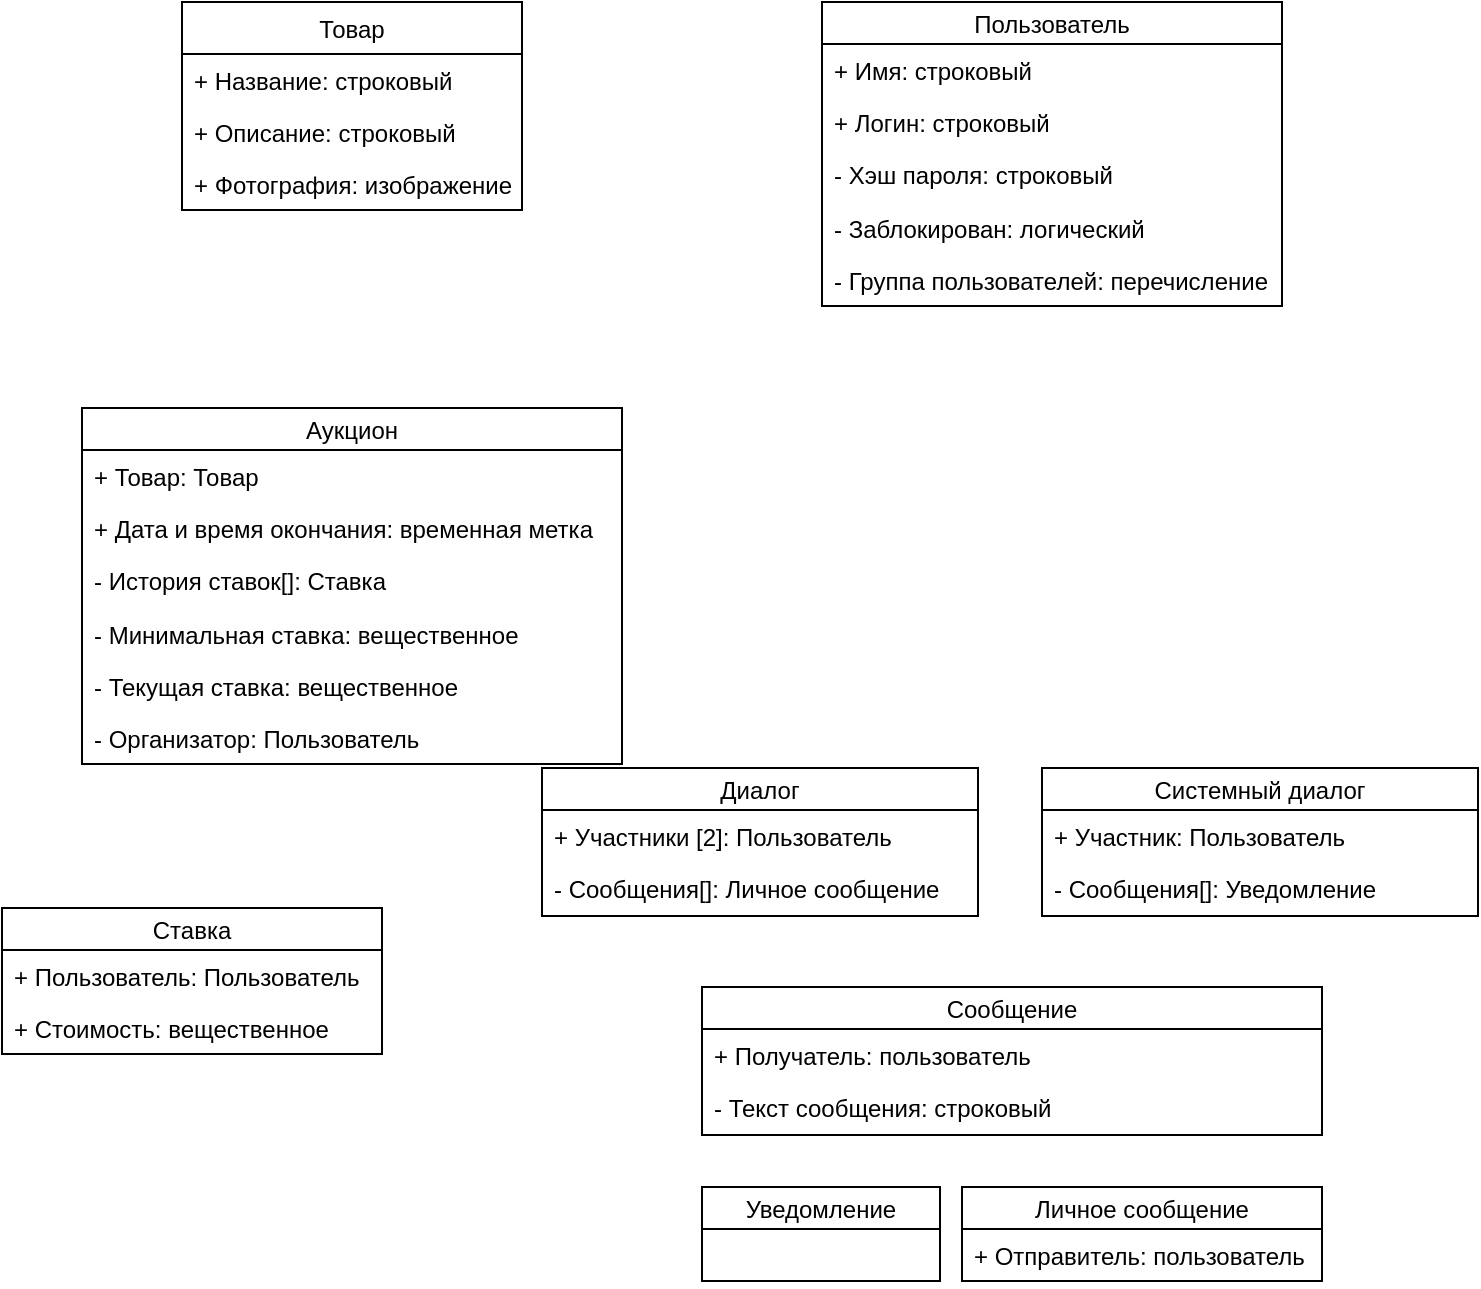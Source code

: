 <mxfile version="10.7.3" type="github"><diagram id="AQ5QFmaultQMSnMsMqJi" name="Page-1"><mxGraphModel dx="1169" dy="982" grid="1" gridSize="10" guides="1" tooltips="1" connect="1" arrows="1" fold="1" page="1" pageScale="1" pageWidth="827" pageHeight="1169" math="0" shadow="0"><root><mxCell id="0"/><mxCell id="1" parent="0"/><mxCell id="TbKP556X_Xz2wsDatqSE-1" value="Товар" style="swimlane;fontStyle=0;childLayout=stackLayout;horizontal=1;startSize=26;fillColor=none;horizontalStack=0;resizeParent=1;resizeParentMax=0;resizeLast=0;collapsible=1;marginBottom=0;" vertex="1" parent="1"><mxGeometry x="100" y="227" width="170" height="104" as="geometry"><mxRectangle x="160" y="330" width="90" height="26" as="alternateBounds"/></mxGeometry></mxCell><mxCell id="TbKP556X_Xz2wsDatqSE-2" value="+ Название: строковый" style="text;strokeColor=none;fillColor=none;align=left;verticalAlign=top;spacingLeft=4;spacingRight=4;overflow=hidden;rotatable=0;points=[[0,0.5],[1,0.5]];portConstraint=eastwest;" vertex="1" parent="TbKP556X_Xz2wsDatqSE-1"><mxGeometry y="26" width="170" height="26" as="geometry"/></mxCell><mxCell id="TbKP556X_Xz2wsDatqSE-3" value="+ Описание: строковый" style="text;strokeColor=none;fillColor=none;align=left;verticalAlign=top;spacingLeft=4;spacingRight=4;overflow=hidden;rotatable=0;points=[[0,0.5],[1,0.5]];portConstraint=eastwest;" vertex="1" parent="TbKP556X_Xz2wsDatqSE-1"><mxGeometry y="52" width="170" height="26" as="geometry"/></mxCell><mxCell id="TbKP556X_Xz2wsDatqSE-4" value="+ Фотография: изображение" style="text;strokeColor=none;fillColor=none;align=left;verticalAlign=top;spacingLeft=4;spacingRight=4;overflow=hidden;rotatable=0;points=[[0,0.5],[1,0.5]];portConstraint=eastwest;" vertex="1" parent="TbKP556X_Xz2wsDatqSE-1"><mxGeometry y="78" width="170" height="26" as="geometry"/></mxCell><mxCell id="TbKP556X_Xz2wsDatqSE-5" value="Пользователь" style="swimlane;fontStyle=0;childLayout=stackLayout;horizontal=1;startSize=21;fillColor=none;horizontalStack=0;resizeParent=1;resizeParentMax=0;resizeLast=0;collapsible=1;marginBottom=0;" vertex="1" parent="1"><mxGeometry x="420" y="227" width="230" height="152" as="geometry"><mxRectangle x="160" y="330" width="90" height="26" as="alternateBounds"/></mxGeometry></mxCell><mxCell id="TbKP556X_Xz2wsDatqSE-6" value="+ Имя: строковый" style="text;strokeColor=none;fillColor=none;align=left;verticalAlign=top;spacingLeft=4;spacingRight=4;overflow=hidden;rotatable=0;points=[[0,0.5],[1,0.5]];portConstraint=eastwest;" vertex="1" parent="TbKP556X_Xz2wsDatqSE-5"><mxGeometry y="21" width="230" height="26" as="geometry"/></mxCell><mxCell id="TbKP556X_Xz2wsDatqSE-7" value="+ Логин: строковый" style="text;strokeColor=none;fillColor=none;align=left;verticalAlign=top;spacingLeft=4;spacingRight=4;overflow=hidden;rotatable=0;points=[[0,0.5],[1,0.5]];portConstraint=eastwest;" vertex="1" parent="TbKP556X_Xz2wsDatqSE-5"><mxGeometry y="47" width="230" height="26" as="geometry"/></mxCell><mxCell id="TbKP556X_Xz2wsDatqSE-8" value="- Хэш пароля: строковый" style="text;strokeColor=none;fillColor=none;align=left;verticalAlign=top;spacingLeft=4;spacingRight=4;overflow=hidden;rotatable=0;points=[[0,0.5],[1,0.5]];portConstraint=eastwest;" vertex="1" parent="TbKP556X_Xz2wsDatqSE-5"><mxGeometry y="73" width="230" height="27" as="geometry"/></mxCell><mxCell id="TbKP556X_Xz2wsDatqSE-10" value="- Заблокирован: логический" style="text;strokeColor=none;fillColor=none;align=left;verticalAlign=top;spacingLeft=4;spacingRight=4;overflow=hidden;rotatable=0;points=[[0,0.5],[1,0.5]];portConstraint=eastwest;" vertex="1" parent="TbKP556X_Xz2wsDatqSE-5"><mxGeometry y="100" width="230" height="26" as="geometry"/></mxCell><mxCell id="TbKP556X_Xz2wsDatqSE-11" value="- Группа пользователей: перечисление" style="text;strokeColor=none;fillColor=none;align=left;verticalAlign=top;spacingLeft=4;spacingRight=4;overflow=hidden;rotatable=0;points=[[0,0.5],[1,0.5]];portConstraint=eastwest;" vertex="1" parent="TbKP556X_Xz2wsDatqSE-5"><mxGeometry y="126" width="230" height="26" as="geometry"/></mxCell><mxCell id="TbKP556X_Xz2wsDatqSE-12" value="Личное сообщение" style="swimlane;fontStyle=0;childLayout=stackLayout;horizontal=1;startSize=21;fillColor=none;horizontalStack=0;resizeParent=1;resizeParentMax=0;resizeLast=0;collapsible=1;marginBottom=0;" vertex="1" parent="1"><mxGeometry x="490" y="819.5" width="180" height="47" as="geometry"><mxRectangle x="160" y="330" width="90" height="26" as="alternateBounds"/></mxGeometry></mxCell><mxCell id="TbKP556X_Xz2wsDatqSE-13" value="+ Отправитель: пользователь" style="text;strokeColor=none;fillColor=none;align=left;verticalAlign=top;spacingLeft=4;spacingRight=4;overflow=hidden;rotatable=0;points=[[0,0.5],[1,0.5]];portConstraint=eastwest;" vertex="1" parent="TbKP556X_Xz2wsDatqSE-12"><mxGeometry y="21" width="180" height="26" as="geometry"/></mxCell><mxCell id="TbKP556X_Xz2wsDatqSE-18" value="Сообщение" style="swimlane;fontStyle=0;childLayout=stackLayout;horizontal=1;startSize=21;fillColor=none;horizontalStack=0;resizeParent=1;resizeParentMax=0;resizeLast=0;collapsible=1;marginBottom=0;" vertex="1" parent="1"><mxGeometry x="360" y="719.5" width="310" height="74" as="geometry"><mxRectangle x="160" y="330" width="90" height="26" as="alternateBounds"/></mxGeometry></mxCell><mxCell id="TbKP556X_Xz2wsDatqSE-20" value="+ Получатель: пользователь" style="text;strokeColor=none;fillColor=none;align=left;verticalAlign=top;spacingLeft=4;spacingRight=4;overflow=hidden;rotatable=0;points=[[0,0.5],[1,0.5]];portConstraint=eastwest;" vertex="1" parent="TbKP556X_Xz2wsDatqSE-18"><mxGeometry y="21" width="310" height="26" as="geometry"/></mxCell><mxCell id="TbKP556X_Xz2wsDatqSE-21" value="- Текст сообщения: строковый" style="text;strokeColor=none;fillColor=none;align=left;verticalAlign=top;spacingLeft=4;spacingRight=4;overflow=hidden;rotatable=0;points=[[0,0.5],[1,0.5]];portConstraint=eastwest;" vertex="1" parent="TbKP556X_Xz2wsDatqSE-18"><mxGeometry y="47" width="310" height="27" as="geometry"/></mxCell><mxCell id="TbKP556X_Xz2wsDatqSE-22" value="Уведомление" style="swimlane;fontStyle=0;childLayout=stackLayout;horizontal=1;startSize=21;fillColor=none;horizontalStack=0;resizeParent=1;resizeParentMax=0;resizeLast=0;collapsible=1;marginBottom=0;" vertex="1" parent="1"><mxGeometry x="360" y="819.5" width="119" height="47" as="geometry"><mxRectangle x="160" y="330" width="90" height="26" as="alternateBounds"/></mxGeometry></mxCell><mxCell id="TbKP556X_Xz2wsDatqSE-27" value="Диалог" style="swimlane;fontStyle=0;childLayout=stackLayout;horizontal=1;startSize=21;fillColor=none;horizontalStack=0;resizeParent=1;resizeParentMax=0;resizeLast=0;collapsible=1;marginBottom=0;" vertex="1" parent="1"><mxGeometry x="280" y="610" width="218" height="74" as="geometry"><mxRectangle x="160" y="330" width="90" height="26" as="alternateBounds"/></mxGeometry></mxCell><mxCell id="TbKP556X_Xz2wsDatqSE-28" value="+ Участники [2]: Пользователь" style="text;strokeColor=none;fillColor=none;align=left;verticalAlign=top;spacingLeft=4;spacingRight=4;overflow=hidden;rotatable=0;points=[[0,0.5],[1,0.5]];portConstraint=eastwest;" vertex="1" parent="TbKP556X_Xz2wsDatqSE-27"><mxGeometry y="21" width="218" height="26" as="geometry"/></mxCell><mxCell id="TbKP556X_Xz2wsDatqSE-29" value="- Сообщения[]: Личное сообщение" style="text;strokeColor=none;fillColor=none;align=left;verticalAlign=top;spacingLeft=4;spacingRight=4;overflow=hidden;rotatable=0;points=[[0,0.5],[1,0.5]];portConstraint=eastwest;" vertex="1" parent="TbKP556X_Xz2wsDatqSE-27"><mxGeometry y="47" width="218" height="27" as="geometry"/></mxCell><mxCell id="TbKP556X_Xz2wsDatqSE-30" value="Системный диалог" style="swimlane;fontStyle=0;childLayout=stackLayout;horizontal=1;startSize=21;fillColor=none;horizontalStack=0;resizeParent=1;resizeParentMax=0;resizeLast=0;collapsible=1;marginBottom=0;" vertex="1" parent="1"><mxGeometry x="530" y="610" width="218" height="74" as="geometry"><mxRectangle x="160" y="330" width="90" height="26" as="alternateBounds"/></mxGeometry></mxCell><mxCell id="TbKP556X_Xz2wsDatqSE-31" value="+ Участник: Пользователь" style="text;strokeColor=none;fillColor=none;align=left;verticalAlign=top;spacingLeft=4;spacingRight=4;overflow=hidden;rotatable=0;points=[[0,0.5],[1,0.5]];portConstraint=eastwest;" vertex="1" parent="TbKP556X_Xz2wsDatqSE-30"><mxGeometry y="21" width="218" height="26" as="geometry"/></mxCell><mxCell id="TbKP556X_Xz2wsDatqSE-32" value="- Сообщения[]: Уведомление" style="text;strokeColor=none;fillColor=none;align=left;verticalAlign=top;spacingLeft=4;spacingRight=4;overflow=hidden;rotatable=0;points=[[0,0.5],[1,0.5]];portConstraint=eastwest;" vertex="1" parent="TbKP556X_Xz2wsDatqSE-30"><mxGeometry y="47" width="218" height="27" as="geometry"/></mxCell><mxCell id="TbKP556X_Xz2wsDatqSE-33" value="Аукцион" style="swimlane;fontStyle=0;childLayout=stackLayout;horizontal=1;startSize=21;fillColor=none;horizontalStack=0;resizeParent=1;resizeParentMax=0;resizeLast=0;collapsible=1;marginBottom=0;" vertex="1" parent="1"><mxGeometry x="50" y="430" width="270" height="178" as="geometry"><mxRectangle x="160" y="330" width="90" height="26" as="alternateBounds"/></mxGeometry></mxCell><mxCell id="TbKP556X_Xz2wsDatqSE-34" value="+ Товар: Товар" style="text;strokeColor=none;fillColor=none;align=left;verticalAlign=top;spacingLeft=4;spacingRight=4;overflow=hidden;rotatable=0;points=[[0,0.5],[1,0.5]];portConstraint=eastwest;" vertex="1" parent="TbKP556X_Xz2wsDatqSE-33"><mxGeometry y="21" width="270" height="26" as="geometry"/></mxCell><mxCell id="TbKP556X_Xz2wsDatqSE-35" value="+ Дата и время окончания: временная метка" style="text;strokeColor=none;fillColor=none;align=left;verticalAlign=top;spacingLeft=4;spacingRight=4;overflow=hidden;rotatable=0;points=[[0,0.5],[1,0.5]];portConstraint=eastwest;" vertex="1" parent="TbKP556X_Xz2wsDatqSE-33"><mxGeometry y="47" width="270" height="26" as="geometry"/></mxCell><mxCell id="TbKP556X_Xz2wsDatqSE-36" value="- История ставок[]: Ставка" style="text;strokeColor=none;fillColor=none;align=left;verticalAlign=top;spacingLeft=4;spacingRight=4;overflow=hidden;rotatable=0;points=[[0,0.5],[1,0.5]];portConstraint=eastwest;" vertex="1" parent="TbKP556X_Xz2wsDatqSE-33"><mxGeometry y="73" width="270" height="27" as="geometry"/></mxCell><mxCell id="TbKP556X_Xz2wsDatqSE-37" value="- Минимальная ставка: вещественное" style="text;strokeColor=none;fillColor=none;align=left;verticalAlign=top;spacingLeft=4;spacingRight=4;overflow=hidden;rotatable=0;points=[[0,0.5],[1,0.5]];portConstraint=eastwest;" vertex="1" parent="TbKP556X_Xz2wsDatqSE-33"><mxGeometry y="100" width="270" height="26" as="geometry"/></mxCell><mxCell id="TbKP556X_Xz2wsDatqSE-48" value="- Текущая ставка: вещественное" style="text;strokeColor=none;fillColor=none;align=left;verticalAlign=top;spacingLeft=4;spacingRight=4;overflow=hidden;rotatable=0;points=[[0,0.5],[1,0.5]];portConstraint=eastwest;" vertex="1" parent="TbKP556X_Xz2wsDatqSE-33"><mxGeometry y="126" width="270" height="26" as="geometry"/></mxCell><mxCell id="TbKP556X_Xz2wsDatqSE-38" value="- Организатор: Пользователь" style="text;strokeColor=none;fillColor=none;align=left;verticalAlign=top;spacingLeft=4;spacingRight=4;overflow=hidden;rotatable=0;points=[[0,0.5],[1,0.5]];portConstraint=eastwest;" vertex="1" parent="TbKP556X_Xz2wsDatqSE-33"><mxGeometry y="152" width="270" height="26" as="geometry"/></mxCell><mxCell id="TbKP556X_Xz2wsDatqSE-45" value="Ставка" style="swimlane;fontStyle=0;childLayout=stackLayout;horizontal=1;startSize=21;fillColor=none;horizontalStack=0;resizeParent=1;resizeParentMax=0;resizeLast=0;collapsible=1;marginBottom=0;" vertex="1" parent="1"><mxGeometry x="10" y="680" width="190" height="73" as="geometry"><mxRectangle x="160" y="330" width="90" height="26" as="alternateBounds"/></mxGeometry></mxCell><mxCell id="TbKP556X_Xz2wsDatqSE-46" value="+ Пользователь: Пользователь" style="text;strokeColor=none;fillColor=none;align=left;verticalAlign=top;spacingLeft=4;spacingRight=4;overflow=hidden;rotatable=0;points=[[0,0.5],[1,0.5]];portConstraint=eastwest;" vertex="1" parent="TbKP556X_Xz2wsDatqSE-45"><mxGeometry y="21" width="190" height="26" as="geometry"/></mxCell><mxCell id="TbKP556X_Xz2wsDatqSE-47" value="+ Стоимость: вещественное" style="text;strokeColor=none;fillColor=none;align=left;verticalAlign=top;spacingLeft=4;spacingRight=4;overflow=hidden;rotatable=0;points=[[0,0.5],[1,0.5]];portConstraint=eastwest;" vertex="1" parent="TbKP556X_Xz2wsDatqSE-45"><mxGeometry y="47" width="190" height="26" as="geometry"/></mxCell></root></mxGraphModel></diagram></mxfile>
